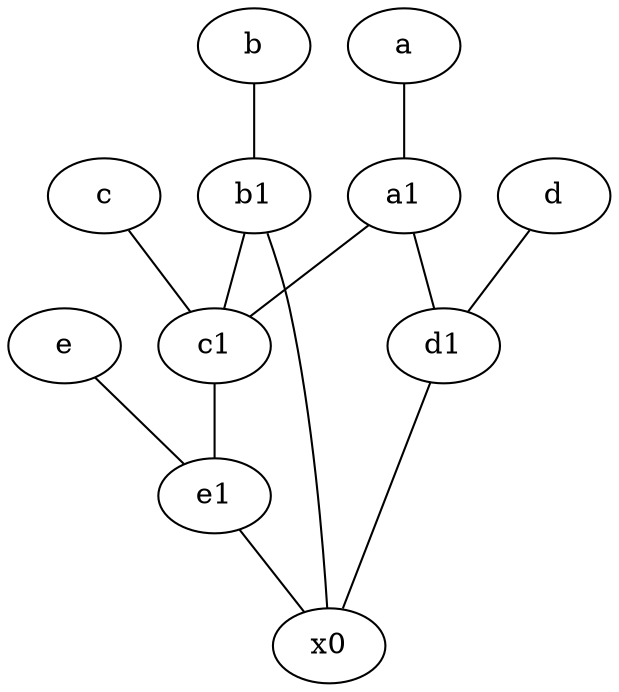 graph {
	node [labelfontsize=50]
	a1 [labelfontsize=50 pos="8,3!"]
	a [labelfontsize=50 pos="8,2!"]
	c [labelfontsize=50 pos="4.5,2!"]
	e1 [labelfontsize=50 pos="7,7!"]
	e [labelfontsize=50 pos="7,9!"]
	b1 [labelfontsize=50 pos="9,4!"]
	b [labelfontsize=50 pos="10,4!"]
	d1 [labelfontsize=50 pos="3,5!"]
	c1 [labelfontsize=50 pos="4.5,3!"]
	d [labelfontsize=50 pos="2,5!"]
	x0 [labelfontsize=50]
	c -- c1
	e -- e1
	b -- b1
	d1 -- x0
	c1 -- e1
	b1 -- c1
	a1 -- d1
	b1 -- x0
	a -- a1
	d -- d1
	e1 -- x0
	a1 -- c1
}

